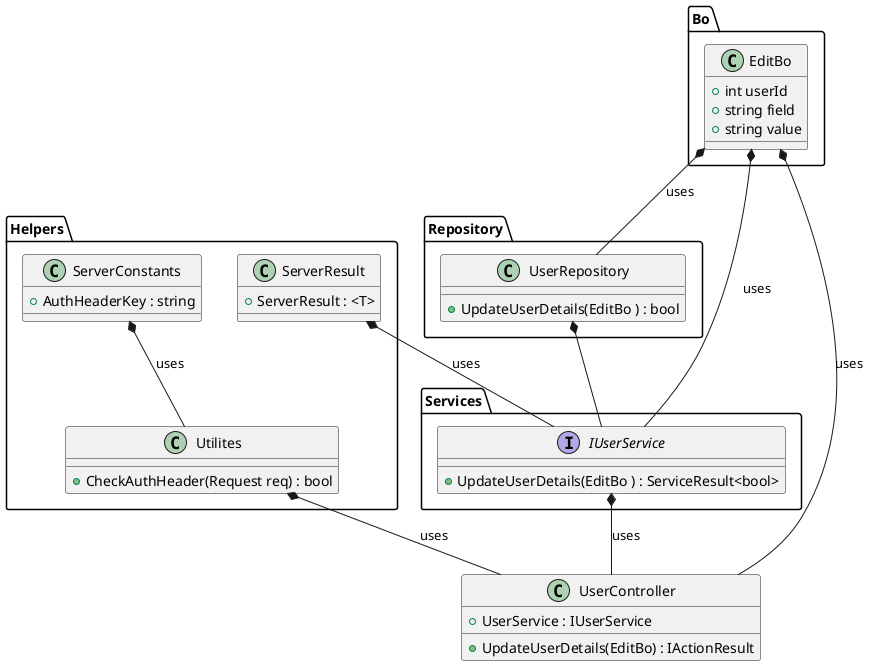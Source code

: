 @startuml

class UserController {
    + UserService : IUserService
    + UpdateUserDetails(EditBo) : IActionResult
   
    
} 

package Helpers {
    Class Utilites {
        + CheckAuthHeader(Request req) : bool
    }

    Class ServerConstants {
        + AuthHeaderKey : string
    }

    Class ServerResult {
        + ServerResult : <T>
    }
}

package "Services" {
    interface IUserService {
        + UpdateUserDetails(EditBo ) : ServiceResult<bool>
        
    }
}

package "Repository" {
    class UserRepository {
        + UpdateUserDetails(EditBo ) : bool
      
 
    }
}

Package Bo{
    
    Class EditBo{
        + int userId
        + string field
        + string value
    }
}



EditBo *-- UserController : uses
EditBo *-- UserRepository : uses
EditBo *-- IUserService : uses
IUserService *-- UserController : uses
ServerResult *-- IUserService : uses
Utilites *-- UserController : uses
ServerConstants *-- Utilites : uses
UserRepository *-- IUserService




@enduml